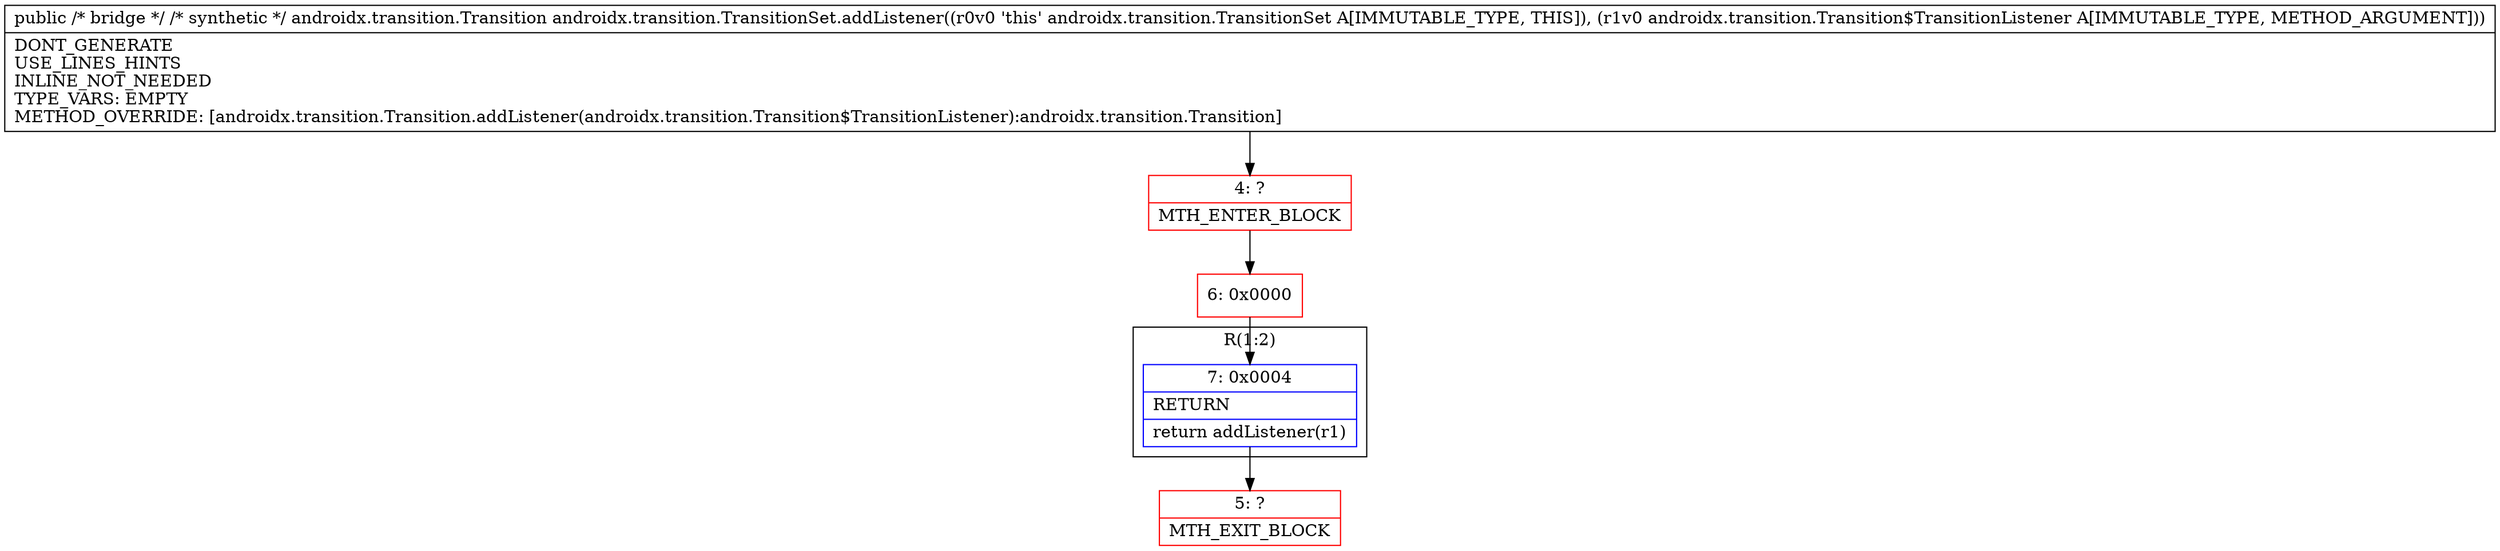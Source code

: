 digraph "CFG forandroidx.transition.TransitionSet.addListener(Landroidx\/transition\/Transition$TransitionListener;)Landroidx\/transition\/Transition;" {
subgraph cluster_Region_811698669 {
label = "R(1:2)";
node [shape=record,color=blue];
Node_7 [shape=record,label="{7\:\ 0x0004|RETURN\l|return addListener(r1)\l}"];
}
Node_4 [shape=record,color=red,label="{4\:\ ?|MTH_ENTER_BLOCK\l}"];
Node_6 [shape=record,color=red,label="{6\:\ 0x0000}"];
Node_5 [shape=record,color=red,label="{5\:\ ?|MTH_EXIT_BLOCK\l}"];
MethodNode[shape=record,label="{public \/* bridge *\/ \/* synthetic *\/ androidx.transition.Transition androidx.transition.TransitionSet.addListener((r0v0 'this' androidx.transition.TransitionSet A[IMMUTABLE_TYPE, THIS]), (r1v0 androidx.transition.Transition$TransitionListener A[IMMUTABLE_TYPE, METHOD_ARGUMENT]))  | DONT_GENERATE\lUSE_LINES_HINTS\lINLINE_NOT_NEEDED\lTYPE_VARS: EMPTY\lMETHOD_OVERRIDE: [androidx.transition.Transition.addListener(androidx.transition.Transition$TransitionListener):androidx.transition.Transition]\l}"];
MethodNode -> Node_4;Node_7 -> Node_5;
Node_4 -> Node_6;
Node_6 -> Node_7;
}

